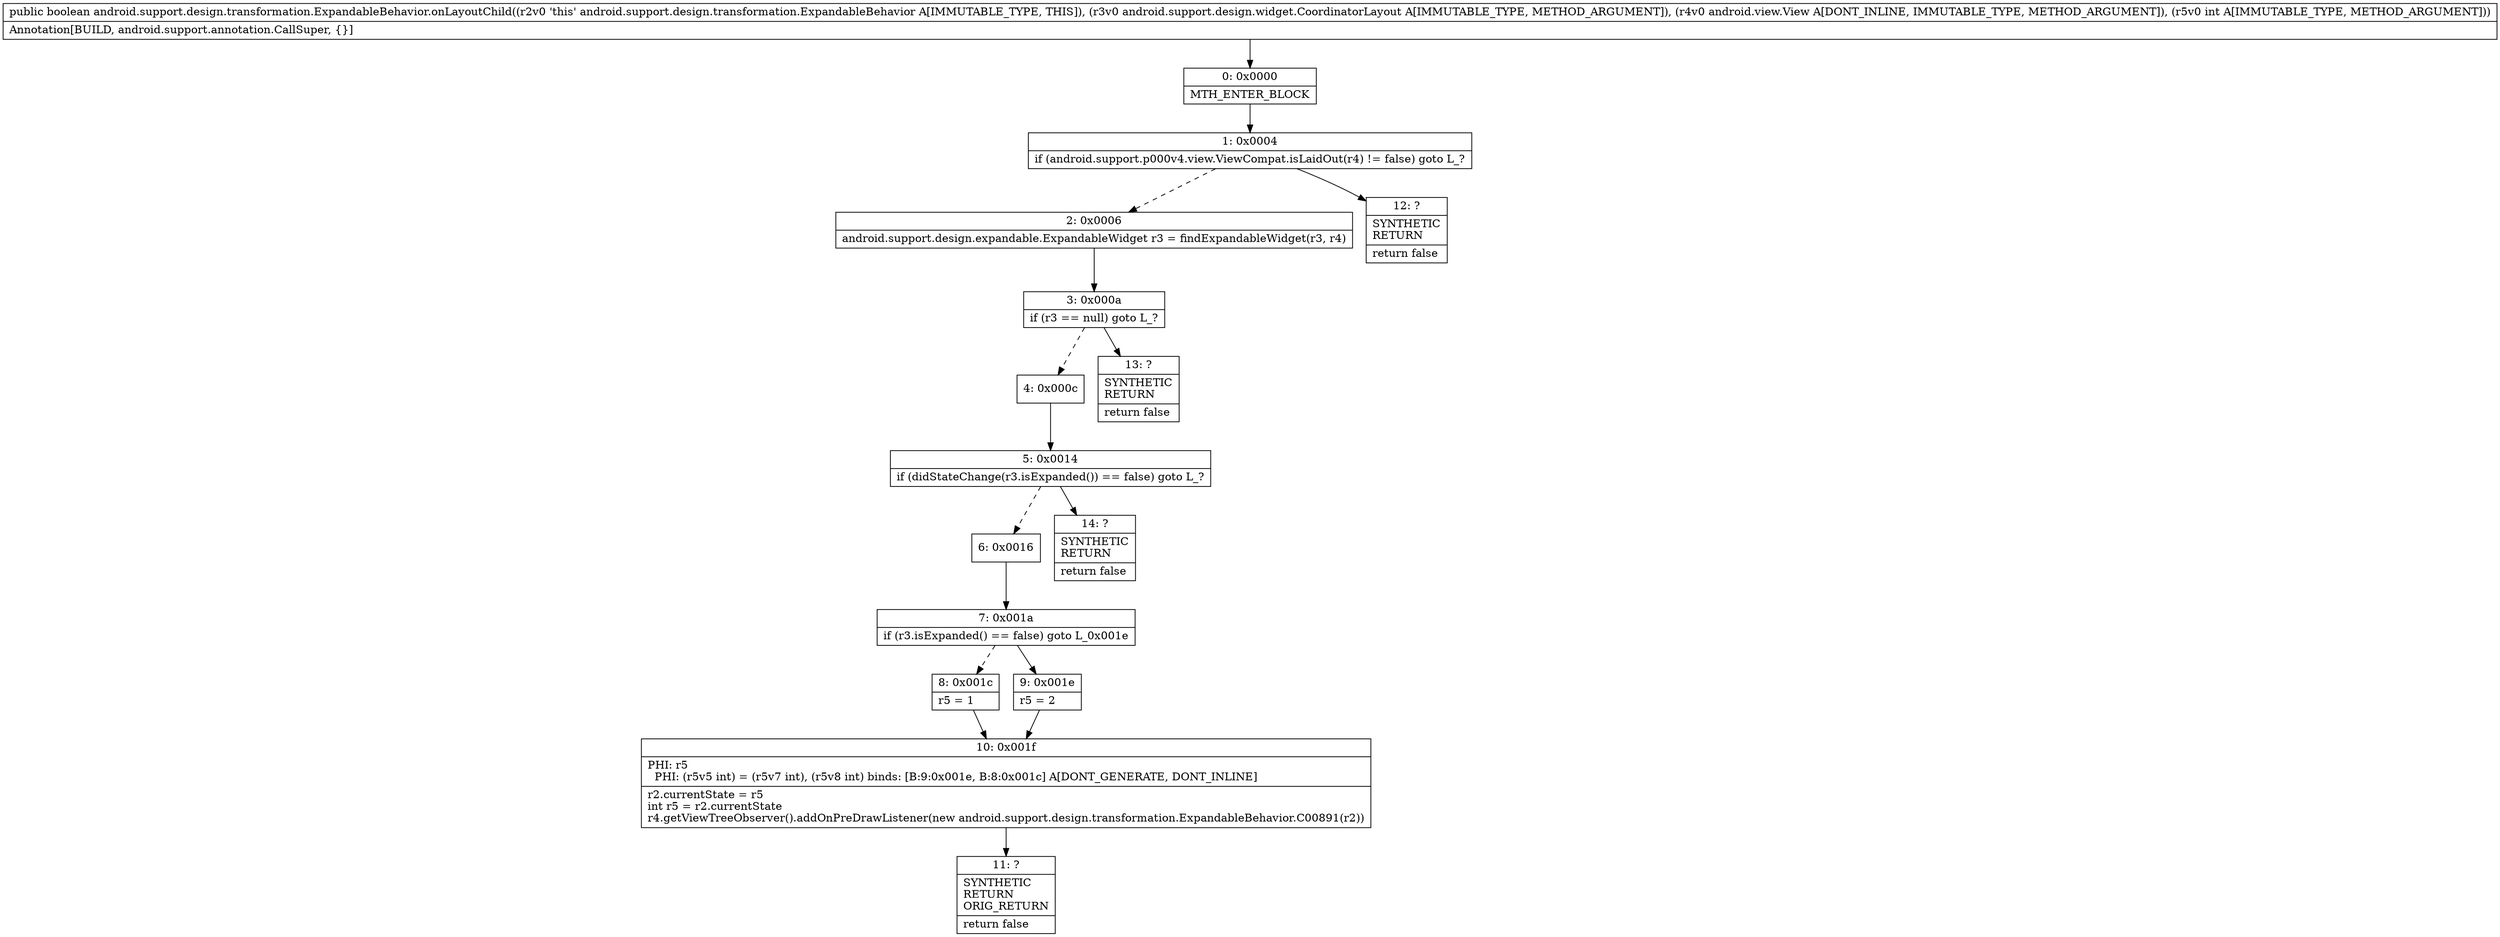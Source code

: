 digraph "CFG forandroid.support.design.transformation.ExpandableBehavior.onLayoutChild(Landroid\/support\/design\/widget\/CoordinatorLayout;Landroid\/view\/View;I)Z" {
Node_0 [shape=record,label="{0\:\ 0x0000|MTH_ENTER_BLOCK\l}"];
Node_1 [shape=record,label="{1\:\ 0x0004|if (android.support.p000v4.view.ViewCompat.isLaidOut(r4) != false) goto L_?\l}"];
Node_2 [shape=record,label="{2\:\ 0x0006|android.support.design.expandable.ExpandableWidget r3 = findExpandableWidget(r3, r4)\l}"];
Node_3 [shape=record,label="{3\:\ 0x000a|if (r3 == null) goto L_?\l}"];
Node_4 [shape=record,label="{4\:\ 0x000c}"];
Node_5 [shape=record,label="{5\:\ 0x0014|if (didStateChange(r3.isExpanded()) == false) goto L_?\l}"];
Node_6 [shape=record,label="{6\:\ 0x0016}"];
Node_7 [shape=record,label="{7\:\ 0x001a|if (r3.isExpanded() == false) goto L_0x001e\l}"];
Node_8 [shape=record,label="{8\:\ 0x001c|r5 = 1\l}"];
Node_9 [shape=record,label="{9\:\ 0x001e|r5 = 2\l}"];
Node_10 [shape=record,label="{10\:\ 0x001f|PHI: r5 \l  PHI: (r5v5 int) = (r5v7 int), (r5v8 int) binds: [B:9:0x001e, B:8:0x001c] A[DONT_GENERATE, DONT_INLINE]\l|r2.currentState = r5\lint r5 = r2.currentState\lr4.getViewTreeObserver().addOnPreDrawListener(new android.support.design.transformation.ExpandableBehavior.C00891(r2))\l}"];
Node_11 [shape=record,label="{11\:\ ?|SYNTHETIC\lRETURN\lORIG_RETURN\l|return false\l}"];
Node_12 [shape=record,label="{12\:\ ?|SYNTHETIC\lRETURN\l|return false\l}"];
Node_13 [shape=record,label="{13\:\ ?|SYNTHETIC\lRETURN\l|return false\l}"];
Node_14 [shape=record,label="{14\:\ ?|SYNTHETIC\lRETURN\l|return false\l}"];
MethodNode[shape=record,label="{public boolean android.support.design.transformation.ExpandableBehavior.onLayoutChild((r2v0 'this' android.support.design.transformation.ExpandableBehavior A[IMMUTABLE_TYPE, THIS]), (r3v0 android.support.design.widget.CoordinatorLayout A[IMMUTABLE_TYPE, METHOD_ARGUMENT]), (r4v0 android.view.View A[DONT_INLINE, IMMUTABLE_TYPE, METHOD_ARGUMENT]), (r5v0 int A[IMMUTABLE_TYPE, METHOD_ARGUMENT]))  | Annotation[BUILD, android.support.annotation.CallSuper, \{\}]\l}"];
MethodNode -> Node_0;
Node_0 -> Node_1;
Node_1 -> Node_2[style=dashed];
Node_1 -> Node_12;
Node_2 -> Node_3;
Node_3 -> Node_4[style=dashed];
Node_3 -> Node_13;
Node_4 -> Node_5;
Node_5 -> Node_6[style=dashed];
Node_5 -> Node_14;
Node_6 -> Node_7;
Node_7 -> Node_8[style=dashed];
Node_7 -> Node_9;
Node_8 -> Node_10;
Node_9 -> Node_10;
Node_10 -> Node_11;
}

